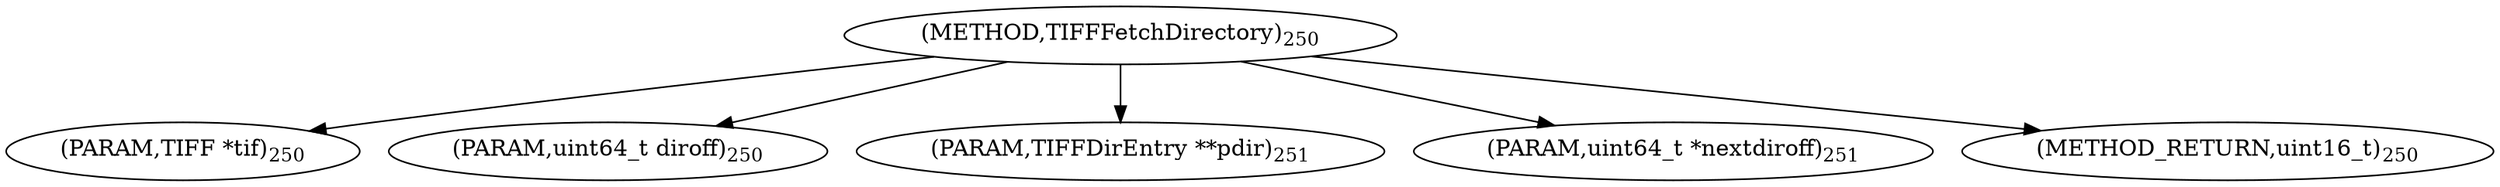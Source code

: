 digraph "TIFFFetchDirectory" {  
"78247" [label = <(METHOD,TIFFFetchDirectory)<SUB>250</SUB>> ]
"78248" [label = <(PARAM,TIFF *tif)<SUB>250</SUB>> ]
"78249" [label = <(PARAM,uint64_t diroff)<SUB>250</SUB>> ]
"78250" [label = <(PARAM,TIFFDirEntry **pdir)<SUB>251</SUB>> ]
"78251" [label = <(PARAM,uint64_t *nextdiroff)<SUB>251</SUB>> ]
"78252" [label = <(METHOD_RETURN,uint16_t)<SUB>250</SUB>> ]
  "78247" -> "78248" 
  "78247" -> "78249" 
  "78247" -> "78250" 
  "78247" -> "78251" 
  "78247" -> "78252" 
}
